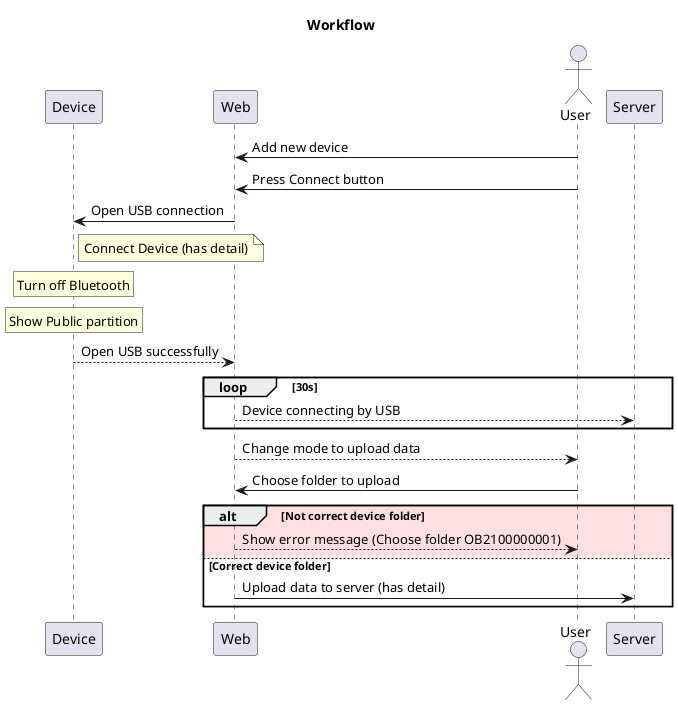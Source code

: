 @startuml
  title Workflow 
  participant Device
  participant Web
  actor User
  participant Server

  User->Web: Add new device
  User->Web: Press Connect button
  Web->Device: Open USB connection
  note right Device: Connect Device (has detail)
  rnote over Device: Turn off Bluetooth
  rnote over Device: Show Public partition
  Device-->Web: Open USB successfully
  loop 30s 
    Web-->Server: Device connecting by USB
  end
  Web-->User: Change mode to upload data
  User->Web: Choose folder to upload
  alt #Implementation Not correct device folder
    Web-->User: Show error message (Choose folder OB2100000001)
  else #FFF Correct device folder
    Web->Server: Upload data to server (has detail)
  end
@enduml


@startuml
  title Connect Device  
  participant Device
  participant Web
  actor User

  Web->Device: Open USB connection
  alt #Implementation Device is not connected
    Device-->Web: Open USB failed
    Web->User: Show error message
  else #FFF Device is connected
    Web->Device: Get device id (SM+ID?)
    Device-->Web: Send device id (OK+ID=2100000001)
    Web->Device: Get study status (SM+STUDYSTAT?)
    note right Device: Response: OK+STUDYSTAT=<StudyId>,<StudyStatus>,<ExportStatus>\nParameters:\n<StudyId>: Study ID\n<StudyStatus>: Study status\n<ExportStatus>:\n\t0: In progress\n\t1: Completed
    alt #Implementation Study status is not sent
      Device-->Web !!: Not send study status
      loop 5s, limit 3 time
        Web->Device: Get study status (SM+STUDYSTAT?)
        note right Device: If send study status -> continue
      end
      Web->User: Show error message
    else #FFF Study status is sent
      alt #Implementation Study status is not completed
        Device-->Web: Send study status (OK+STUDYSTAT=1234,"In Progress",1)
        Web->User: Show message waiting device to complete
      else #FFF Study status is completed
        Device-->Web: Send study status (OK+STUDYSTAT=1234,"Completed",1)
        Web->Device: Request to show Public partition (SM+MASS2?)
        Device-->Web: Public partition (OK+MASS2)
        Web->User: Change mode to upload data
      end
    end
  end
@enduml

@startuml
  title Upload Data to server 
  participant Device
  participant Web
  ' actor User
  participant Server

  Web->Server: Upload lookup table, Notification files
  note right Web: Lookup table files: \n- Api: syncDeviceData\n- File type: .json\n- Format: {\n\t "ecg" : [{\n\t\t start: 1741580717, \n\t\t stop: 1741580717, \n\t\t index: 0 \n\t\t},\n\t "log" : [{\n\t\t start: 1741580717, \n\t\t stop: 1741580717, \n\t\t index: 0 \n\t\t},\n\t "acc" : [{\n\t\t start: 1741580717, \n\t\t stop: 1741580717, \n\t\t index: 0 \n\t\t},\n\t ...],
  group Upload Notification files successfully
    Server-->Web: Upload Notification files successfully
    Web->Device: Request to delete Notification (SM+CLEANDATA=?)
    note right Web: Request: SM+CLEANDATA=<SecureKey>,<Type> (Notification: 2)
    Device-->Web: Delete Notification successfully (OK+CLEANDATA=2)
  end
  group Receive missing data
    Server-->Web: Missing data
    note right Server: Missing data: \n- Format: [{\n\t start: 1741580717, \n\t stop: 1741580717, \n\t index: 0 \n\t}, ...]
    Web->Server: Slice data to queue by 1 hour
    note right Web: Queue: \n- Format: [[{\n\t start: 1741580717, \n\t stop: 1741580717, \n\t buffer: ... \n\t}, ...], ...]
    loop while queue is not empty
      Web->Server: Upload data queue[0]
      Server-->Web: Upload ecg data successfully
    end
  end
@enduml